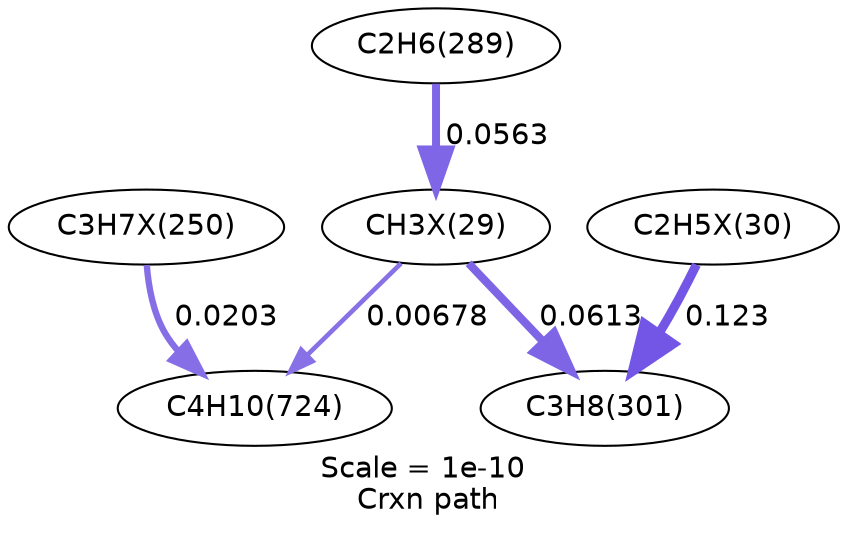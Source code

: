 digraph reaction_paths {
center=1;
s25 -> s35[fontname="Helvetica", style="setlinewidth(3.83)", arrowsize=1.91, color="0.7, 0.556, 0.9"
, label=" 0.0563"];
s35 -> s28[fontname="Helvetica", style="setlinewidth(2.23)", arrowsize=1.11, color="0.7, 0.507, 0.9"
, label=" 0.00678"];
s35 -> s26[fontname="Helvetica", style="setlinewidth(3.89)", arrowsize=1.95, color="0.7, 0.561, 0.9"
, label=" 0.0613"];
s36 -> s26[fontname="Helvetica", style="setlinewidth(4.41)", arrowsize=2.21, color="0.7, 0.623, 0.9"
, label=" 0.123"];
s56 -> s28[fontname="Helvetica", style="setlinewidth(3.06)", arrowsize=1.53, color="0.7, 0.52, 0.9"
, label=" 0.0203"];
s25 [ fontname="Helvetica", label="C2H6(289)"];
s26 [ fontname="Helvetica", label="C3H8(301)"];
s28 [ fontname="Helvetica", label="C4H10(724)"];
s35 [ fontname="Helvetica", label="CH3X(29)"];
s36 [ fontname="Helvetica", label="C2H5X(30)"];
s56 [ fontname="Helvetica", label="C3H7X(250)"];
 label = "Scale = 1e-10\l Crxn path";
 fontname = "Helvetica";
}
